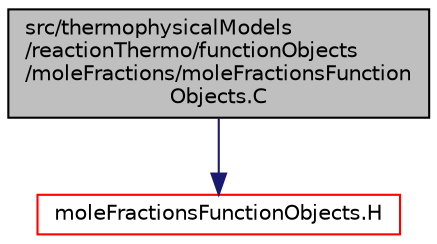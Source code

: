 digraph "src/thermophysicalModels/reactionThermo/functionObjects/moleFractions/moleFractionsFunctionObjects.C"
{
  bgcolor="transparent";
  edge [fontname="Helvetica",fontsize="10",labelfontname="Helvetica",labelfontsize="10"];
  node [fontname="Helvetica",fontsize="10",shape=record];
  Node1 [label="src/thermophysicalModels\l/reactionThermo/functionObjects\l/moleFractions/moleFractionsFunction\lObjects.C",height=0.2,width=0.4,color="black", fillcolor="grey75", style="filled", fontcolor="black"];
  Node1 -> Node2 [color="midnightblue",fontsize="10",style="solid",fontname="Helvetica"];
  Node2 [label="moleFractionsFunctionObjects.H",height=0.2,width=0.4,color="red",URL="$a10420.html"];
}

